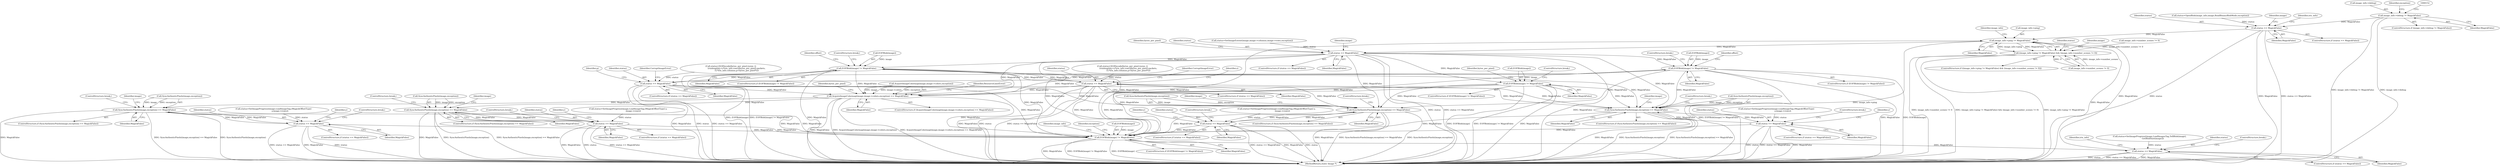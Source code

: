 digraph "0_ImageMagick_8f8959033e4e59418d6506b345829af1f7a71127@pointer" {
"1000146" [label="(Call,image_info->debug != MagickFalse)"];
"1000185" [label="(Call,status == MagickFalse)"];
"1000484" [label="(Call,image_info->ping != MagickFalse)"];
"1000483" [label="(Call,(image_info->ping != MagickFalse) && (image_info->number_scenes != 0))"];
"1000521" [label="(Call,status == MagickFalse)"];
"1000674" [label="(Call,EOFBlob(image) != MagickFalse)"];
"1001515" [label="(Call,SyncAuthenticPixels(image,exception) == MagickFalse)"];
"1001542" [label="(Call,status == MagickFalse)"];
"1001946" [label="(Call,EOFBlob(image) != MagickFalse)"];
"1002027" [label="(Call,status == MagickFalse)"];
"1001658" [label="(Call,SyncAuthenticPixels(image,exception) == MagickFalse)"];
"1001685" [label="(Call,status == MagickFalse)"];
"1001692" [label="(Call,AcquireImageColormap(image,image->colors,exception) == MagickFalse)"];
"1001797" [label="(Call,SyncAuthenticPixels(image,exception) == MagickFalse)"];
"1001824" [label="(Call,status == MagickFalse)"];
"1001905" [label="(Call,SyncAuthenticPixels(image,exception) == MagickFalse)"];
"1001932" [label="(Call,status == MagickFalse)"];
"1001091" [label="(Call,EOFBlob(image) != MagickFalse)"];
"1001138" [label="(Call,status == MagickFalse)"];
"1001242" [label="(Call,EOFBlob(image) != MagickFalse)"];
"1001289" [label="(Call,status == MagickFalse)"];
"1002030" [label="(ControlStructure,break;)"];
"1001952" [label="(Identifier,exception)"];
"1001667" [label="(Identifier,image)"];
"1001142" [label="(Identifier,CorruptImageError)"];
"1000673" [label="(ControlStructure,if (EOFBlob(image) != MagickFalse))"];
"1000185" [label="(Call,status == MagickFalse)"];
"1001291" [label="(Identifier,MagickFalse)"];
"1001520" [label="(ControlStructure,break;)"];
"1001825" [label="(Identifier,status)"];
"1001935" [label="(ControlStructure,break;)"];
"1001543" [label="(Identifier,status)"];
"1001802" [label="(ControlStructure,break;)"];
"1001691" [label="(ControlStructure,if (AcquireImageColormap(image,image->colors,exception) == MagickFalse))"];
"1001094" [label="(Identifier,MagickFalse)"];
"1000509" [label="(Call,status=SetImageExtent(image,image->columns,image->rows,exception))"];
"1000521" [label="(Call,status == MagickFalse)"];
"1001699" [label="(Identifier,MagickFalse)"];
"1000497" [label="(Identifier,image)"];
"1001692" [label="(Call,AcquireImageColormap(image,image->colors,exception) == MagickFalse)"];
"1001657" [label="(ControlStructure,if (SyncAuthenticPixels(image,exception) == MagickFalse))"];
"1001812" [label="(Call,status=SetImageProgress(image,LoadImageTag,(MagickOffsetType)\n                    y,image->rows))"];
"1001823" [label="(ControlStructure,if (status == MagickFalse))"];
"1001109" [label="(Call,status=SGIDecode(bytes_per_pixel,(ssize_t)\n                  (runlength[y+z*iris_info.rows]/bytes_per_pixel),packets,\n                  1L*iris_info.columns,p+bytes_per_pixel*z))"];
"1000186" [label="(Identifier,status)"];
"1000177" [label="(Call,status=OpenBlob(image_info,image,ReadBinaryBlobMode,exception))"];
"1001246" [label="(ControlStructure,break;)"];
"1002033" [label="(Identifier,iris_info)"];
"1001145" [label="(Identifier,p)"];
"1001243" [label="(Call,EOFBlob(image))"];
"1001090" [label="(ControlStructure,if (EOFBlob(image) != MagickFalse))"];
"1001904" [label="(ControlStructure,if (SyncAuthenticPixels(image,exception) == MagickFalse))"];
"1002017" [label="(Call,status=SetImageProgress(image,LoadImagesTag,TellBlob(image),\n          GetBlobSize(image)))"];
"1001932" [label="(Call,status == MagickFalse)"];
"1001960" [label="(Call,image_info->number_scenes != 0)"];
"1000482" [label="(ControlStructure,if ((image_info->ping != MagickFalse) && (image_info->number_scenes != 0)))"];
"1001806" [label="(Identifier,image)"];
"1000147" [label="(Call,image_info->debug)"];
"1001515" [label="(Call,SyncAuthenticPixels(image,exception) == MagickFalse)"];
"1001288" [label="(ControlStructure,if (status == MagickFalse))"];
"1001947" [label="(Call,EOFBlob(image))"];
"1000488" [label="(Identifier,MagickFalse)"];
"1001687" [label="(Identifier,MagickFalse)"];
"1001519" [label="(Identifier,MagickFalse)"];
"1001289" [label="(Call,status == MagickFalse)"];
"1001138" [label="(Call,status == MagickFalse)"];
"1000190" [label="(Identifier,image)"];
"1001949" [label="(Identifier,MagickFalse)"];
"1001663" [label="(ControlStructure,break;)"];
"1000523" [label="(Identifier,MagickFalse)"];
"1000526" [label="(Identifier,image)"];
"1001688" [label="(ControlStructure,break;)"];
"1000681" [label="(Identifier,bytes_per_pixel)"];
"1001826" [label="(Identifier,MagickFalse)"];
"1001909" [label="(Identifier,MagickFalse)"];
"1001092" [label="(Call,EOFBlob(image))"];
"1000491" [label="(Identifier,image_info)"];
"1002043" [label="(MethodReturn,static Image *)"];
"1001684" [label="(ControlStructure,if (status == MagickFalse))"];
"1000510" [label="(Identifier,status)"];
"1000162" [label="(Identifier,exception)"];
"1000187" [label="(Identifier,MagickFalse)"];
"1001290" [label="(Identifier,status)"];
"1001658" [label="(Call,SyncAuthenticPixels(image,exception) == MagickFalse)"];
"1002026" [label="(ControlStructure,if (status == MagickFalse))"];
"1001798" [label="(Call,SyncAuthenticPixels(image,exception))"];
"1000150" [label="(Identifier,MagickFalse)"];
"1001673" [label="(Call,status=SetImageProgress(image,LoadImageTag,(MagickOffsetType) y,\n                  image->rows))"];
"1000199" [label="(Identifier,iris_info)"];
"1000146" [label="(Call,image_info->debug != MagickFalse)"];
"1001559" [label="(Identifier,y)"];
"1001701" [label="(Identifier,ResourceLimitError)"];
"1001906" [label="(Call,SyncAuthenticPixels(image,exception))"];
"1001530" [label="(Call,status=SetImageProgress(image,LoadImageTag,(MagickOffsetType)\n                    y,image->rows))"];
"1001686" [label="(Identifier,status)"];
"1000677" [label="(Identifier,MagickFalse)"];
"1000675" [label="(Call,EOFBlob(image))"];
"1002027" [label="(Call,status == MagickFalse)"];
"1001248" [label="(Identifier,offset)"];
"1000678" [label="(ControlStructure,break;)"];
"1001797" [label="(Call,SyncAuthenticPixels(image,exception) == MagickFalse)"];
"1001914" [label="(Identifier,image)"];
"1001544" [label="(Identifier,MagickFalse)"];
"1002029" [label="(Identifier,MagickFalse)"];
"1001137" [label="(ControlStructure,if (status == MagickFalse))"];
"1000485" [label="(Call,image_info->ping)"];
"1001514" [label="(ControlStructure,if (SyncAuthenticPixels(image,exception) == MagickFalse))"];
"1001095" [label="(ControlStructure,break;)"];
"1000520" [label="(ControlStructure,if (status == MagickFalse))"];
"1001541" [label="(ControlStructure,if (status == MagickFalse))"];
"1001796" [label="(ControlStructure,if (SyncAuthenticPixels(image,exception) == MagickFalse))"];
"1000145" [label="(ControlStructure,if (image_info->debug != MagickFalse))"];
"1001931" [label="(ControlStructure,if (status == MagickFalse))"];
"1001245" [label="(Identifier,MagickFalse)"];
"1000674" [label="(Call,EOFBlob(image) != MagickFalse)"];
"1001260" [label="(Call,status=SGIDecode(bytes_per_pixel,(ssize_t)\n                  (runlength[y+z*iris_info.rows]/bytes_per_pixel),packets,\n                  1L*iris_info.columns,p+bytes_per_pixel*z))"];
"1001824" [label="(Call,status == MagickFalse)"];
"1001139" [label="(Identifier,status)"];
"1001905" [label="(Call,SyncAuthenticPixels(image,exception) == MagickFalse)"];
"1001685" [label="(Call,status == MagickFalse)"];
"1001241" [label="(ControlStructure,if (EOFBlob(image) != MagickFalse))"];
"1001662" [label="(Identifier,MagickFalse)"];
"1001242" [label="(Call,EOFBlob(image) != MagickFalse)"];
"1001705" [label="(Identifier,bytes_per_pixel)"];
"1001933" [label="(Identifier,status)"];
"1001946" [label="(Call,EOFBlob(image) != MagickFalse)"];
"1001945" [label="(ControlStructure,if (EOFBlob(image) != MagickFalse))"];
"1001542" [label="(Call,status == MagickFalse)"];
"1002028" [label="(Identifier,status)"];
"1000528" [label="(Identifier,bytes_per_pixel)"];
"1001962" [label="(Identifier,image_info)"];
"1001091" [label="(Call,EOFBlob(image) != MagickFalse)"];
"1000489" [label="(Call,image_info->number_scenes != 0)"];
"1001097" [label="(Identifier,offset)"];
"1000483" [label="(Call,(image_info->ping != MagickFalse) && (image_info->number_scenes != 0))"];
"1000522" [label="(Identifier,status)"];
"1001841" [label="(Identifier,y)"];
"1001293" [label="(Identifier,CorruptImageError)"];
"1001920" [label="(Call,status=SetImageProgress(image,LoadImageTag,(MagickOffsetType) y,\n                image->rows))"];
"1001659" [label="(Call,SyncAuthenticPixels(image,exception))"];
"1001910" [label="(ControlStructure,break;)"];
"1001545" [label="(ControlStructure,break;)"];
"1001934" [label="(Identifier,MagickFalse)"];
"1001693" [label="(Call,AcquireImageColormap(image,image->colors,exception))"];
"1001827" [label="(ControlStructure,break;)"];
"1001189" [label="(Identifier,z)"];
"1001140" [label="(Identifier,MagickFalse)"];
"1001516" [label="(Call,SyncAuthenticPixels(image,exception))"];
"1001524" [label="(Identifier,image)"];
"1001378" [label="(Identifier,y)"];
"1000184" [label="(ControlStructure,if (status == MagickFalse))"];
"1001801" [label="(Identifier,MagickFalse)"];
"1001720" [label="(Identifier,y)"];
"1000484" [label="(Call,image_info->ping != MagickFalse)"];
"1000146" -> "1000145"  [label="AST: "];
"1000146" -> "1000150"  [label="CFG: "];
"1000147" -> "1000146"  [label="AST: "];
"1000150" -> "1000146"  [label="AST: "];
"1000152" -> "1000146"  [label="CFG: "];
"1000162" -> "1000146"  [label="CFG: "];
"1000146" -> "1002043"  [label="DDG: image_info->debug != MagickFalse"];
"1000146" -> "1002043"  [label="DDG: image_info->debug"];
"1000146" -> "1000185"  [label="DDG: MagickFalse"];
"1000185" -> "1000184"  [label="AST: "];
"1000185" -> "1000187"  [label="CFG: "];
"1000186" -> "1000185"  [label="AST: "];
"1000187" -> "1000185"  [label="AST: "];
"1000190" -> "1000185"  [label="CFG: "];
"1000199" -> "1000185"  [label="CFG: "];
"1000185" -> "1002043"  [label="DDG: status"];
"1000185" -> "1002043"  [label="DDG: MagickFalse"];
"1000185" -> "1002043"  [label="DDG: status == MagickFalse"];
"1000177" -> "1000185"  [label="DDG: status"];
"1000185" -> "1000484"  [label="DDG: MagickFalse"];
"1000484" -> "1000483"  [label="AST: "];
"1000484" -> "1000488"  [label="CFG: "];
"1000485" -> "1000484"  [label="AST: "];
"1000488" -> "1000484"  [label="AST: "];
"1000491" -> "1000484"  [label="CFG: "];
"1000483" -> "1000484"  [label="CFG: "];
"1000484" -> "1002043"  [label="DDG: MagickFalse"];
"1000484" -> "1002043"  [label="DDG: image_info->ping"];
"1000484" -> "1000483"  [label="DDG: image_info->ping"];
"1000484" -> "1000483"  [label="DDG: MagickFalse"];
"1001946" -> "1000484"  [label="DDG: MagickFalse"];
"1002027" -> "1000484"  [label="DDG: MagickFalse"];
"1000484" -> "1000521"  [label="DDG: MagickFalse"];
"1000483" -> "1000482"  [label="AST: "];
"1000483" -> "1000489"  [label="CFG: "];
"1000489" -> "1000483"  [label="AST: "];
"1000497" -> "1000483"  [label="CFG: "];
"1000510" -> "1000483"  [label="CFG: "];
"1000483" -> "1002043"  [label="DDG: image_info->number_scenes != 0"];
"1000483" -> "1002043"  [label="DDG: (image_info->ping != MagickFalse) && (image_info->number_scenes != 0)"];
"1000483" -> "1002043"  [label="DDG: image_info->ping != MagickFalse"];
"1000489" -> "1000483"  [label="DDG: image_info->number_scenes"];
"1000489" -> "1000483"  [label="DDG: 0"];
"1001960" -> "1000483"  [label="DDG: image_info->number_scenes != 0"];
"1000521" -> "1000520"  [label="AST: "];
"1000521" -> "1000523"  [label="CFG: "];
"1000522" -> "1000521"  [label="AST: "];
"1000523" -> "1000521"  [label="AST: "];
"1000526" -> "1000521"  [label="CFG: "];
"1000528" -> "1000521"  [label="CFG: "];
"1000521" -> "1002043"  [label="DDG: status"];
"1000521" -> "1002043"  [label="DDG: status == MagickFalse"];
"1000521" -> "1002043"  [label="DDG: MagickFalse"];
"1000509" -> "1000521"  [label="DDG: status"];
"1000521" -> "1000674"  [label="DDG: MagickFalse"];
"1000521" -> "1001091"  [label="DDG: MagickFalse"];
"1000521" -> "1001242"  [label="DDG: MagickFalse"];
"1000521" -> "1001515"  [label="DDG: MagickFalse"];
"1000521" -> "1001658"  [label="DDG: MagickFalse"];
"1000521" -> "1001692"  [label="DDG: MagickFalse"];
"1000521" -> "1001946"  [label="DDG: MagickFalse"];
"1000674" -> "1000673"  [label="AST: "];
"1000674" -> "1000677"  [label="CFG: "];
"1000675" -> "1000674"  [label="AST: "];
"1000677" -> "1000674"  [label="AST: "];
"1000678" -> "1000674"  [label="CFG: "];
"1000681" -> "1000674"  [label="CFG: "];
"1000674" -> "1002043"  [label="DDG: MagickFalse"];
"1000674" -> "1002043"  [label="DDG: EOFBlob(image)"];
"1000674" -> "1002043"  [label="DDG: EOFBlob(image) != MagickFalse"];
"1000675" -> "1000674"  [label="DDG: image"];
"1000674" -> "1001515"  [label="DDG: MagickFalse"];
"1000674" -> "1001658"  [label="DDG: MagickFalse"];
"1000674" -> "1001692"  [label="DDG: MagickFalse"];
"1000674" -> "1001946"  [label="DDG: MagickFalse"];
"1001515" -> "1001514"  [label="AST: "];
"1001515" -> "1001519"  [label="CFG: "];
"1001516" -> "1001515"  [label="AST: "];
"1001519" -> "1001515"  [label="AST: "];
"1001520" -> "1001515"  [label="CFG: "];
"1001524" -> "1001515"  [label="CFG: "];
"1001515" -> "1002043"  [label="DDG: MagickFalse"];
"1001515" -> "1002043"  [label="DDG: SyncAuthenticPixels(image,exception)"];
"1001515" -> "1002043"  [label="DDG: SyncAuthenticPixels(image,exception) == MagickFalse"];
"1001516" -> "1001515"  [label="DDG: image"];
"1001516" -> "1001515"  [label="DDG: exception"];
"1001542" -> "1001515"  [label="DDG: MagickFalse"];
"1001138" -> "1001515"  [label="DDG: MagickFalse"];
"1001091" -> "1001515"  [label="DDG: MagickFalse"];
"1001242" -> "1001515"  [label="DDG: MagickFalse"];
"1001289" -> "1001515"  [label="DDG: MagickFalse"];
"1001515" -> "1001542"  [label="DDG: MagickFalse"];
"1001515" -> "1001946"  [label="DDG: MagickFalse"];
"1001542" -> "1001541"  [label="AST: "];
"1001542" -> "1001544"  [label="CFG: "];
"1001543" -> "1001542"  [label="AST: "];
"1001544" -> "1001542"  [label="AST: "];
"1001545" -> "1001542"  [label="CFG: "];
"1001378" -> "1001542"  [label="CFG: "];
"1001542" -> "1002043"  [label="DDG: MagickFalse"];
"1001542" -> "1002043"  [label="DDG: status"];
"1001542" -> "1002043"  [label="DDG: status == MagickFalse"];
"1001530" -> "1001542"  [label="DDG: status"];
"1001542" -> "1001946"  [label="DDG: MagickFalse"];
"1001946" -> "1001945"  [label="AST: "];
"1001946" -> "1001949"  [label="CFG: "];
"1001947" -> "1001946"  [label="AST: "];
"1001949" -> "1001946"  [label="AST: "];
"1001952" -> "1001946"  [label="CFG: "];
"1001962" -> "1001946"  [label="CFG: "];
"1001946" -> "1002043"  [label="DDG: MagickFalse"];
"1001946" -> "1002043"  [label="DDG: EOFBlob(image) != MagickFalse"];
"1001946" -> "1002043"  [label="DDG: EOFBlob(image)"];
"1001947" -> "1001946"  [label="DDG: image"];
"1001138" -> "1001946"  [label="DDG: MagickFalse"];
"1001091" -> "1001946"  [label="DDG: MagickFalse"];
"1001824" -> "1001946"  [label="DDG: MagickFalse"];
"1001289" -> "1001946"  [label="DDG: MagickFalse"];
"1001692" -> "1001946"  [label="DDG: MagickFalse"];
"1001797" -> "1001946"  [label="DDG: MagickFalse"];
"1001932" -> "1001946"  [label="DDG: MagickFalse"];
"1001905" -> "1001946"  [label="DDG: MagickFalse"];
"1001658" -> "1001946"  [label="DDG: MagickFalse"];
"1001242" -> "1001946"  [label="DDG: MagickFalse"];
"1001685" -> "1001946"  [label="DDG: MagickFalse"];
"1001946" -> "1002027"  [label="DDG: MagickFalse"];
"1002027" -> "1002026"  [label="AST: "];
"1002027" -> "1002029"  [label="CFG: "];
"1002028" -> "1002027"  [label="AST: "];
"1002029" -> "1002027"  [label="AST: "];
"1002033" -> "1002027"  [label="CFG: "];
"1002030" -> "1002027"  [label="CFG: "];
"1002027" -> "1002043"  [label="DDG: MagickFalse"];
"1002027" -> "1002043"  [label="DDG: status"];
"1002027" -> "1002043"  [label="DDG: status == MagickFalse"];
"1002017" -> "1002027"  [label="DDG: status"];
"1001658" -> "1001657"  [label="AST: "];
"1001658" -> "1001662"  [label="CFG: "];
"1001659" -> "1001658"  [label="AST: "];
"1001662" -> "1001658"  [label="AST: "];
"1001663" -> "1001658"  [label="CFG: "];
"1001667" -> "1001658"  [label="CFG: "];
"1001658" -> "1002043"  [label="DDG: MagickFalse"];
"1001658" -> "1002043"  [label="DDG: SyncAuthenticPixels(image,exception) == MagickFalse"];
"1001658" -> "1002043"  [label="DDG: SyncAuthenticPixels(image,exception)"];
"1001659" -> "1001658"  [label="DDG: image"];
"1001659" -> "1001658"  [label="DDG: exception"];
"1001138" -> "1001658"  [label="DDG: MagickFalse"];
"1001091" -> "1001658"  [label="DDG: MagickFalse"];
"1001289" -> "1001658"  [label="DDG: MagickFalse"];
"1001242" -> "1001658"  [label="DDG: MagickFalse"];
"1001685" -> "1001658"  [label="DDG: MagickFalse"];
"1001658" -> "1001685"  [label="DDG: MagickFalse"];
"1001685" -> "1001684"  [label="AST: "];
"1001685" -> "1001687"  [label="CFG: "];
"1001686" -> "1001685"  [label="AST: "];
"1001687" -> "1001685"  [label="AST: "];
"1001688" -> "1001685"  [label="CFG: "];
"1001559" -> "1001685"  [label="CFG: "];
"1001685" -> "1002043"  [label="DDG: status"];
"1001685" -> "1002043"  [label="DDG: status == MagickFalse"];
"1001685" -> "1002043"  [label="DDG: MagickFalse"];
"1001673" -> "1001685"  [label="DDG: status"];
"1001692" -> "1001691"  [label="AST: "];
"1001692" -> "1001699"  [label="CFG: "];
"1001693" -> "1001692"  [label="AST: "];
"1001699" -> "1001692"  [label="AST: "];
"1001701" -> "1001692"  [label="CFG: "];
"1001705" -> "1001692"  [label="CFG: "];
"1001692" -> "1002043"  [label="DDG: MagickFalse"];
"1001692" -> "1002043"  [label="DDG: AcquireImageColormap(image,image->colors,exception)"];
"1001692" -> "1002043"  [label="DDG: AcquireImageColormap(image,image->colors,exception) == MagickFalse"];
"1001693" -> "1001692"  [label="DDG: image"];
"1001693" -> "1001692"  [label="DDG: image->colors"];
"1001693" -> "1001692"  [label="DDG: exception"];
"1001138" -> "1001692"  [label="DDG: MagickFalse"];
"1001091" -> "1001692"  [label="DDG: MagickFalse"];
"1001242" -> "1001692"  [label="DDG: MagickFalse"];
"1001289" -> "1001692"  [label="DDG: MagickFalse"];
"1001692" -> "1001797"  [label="DDG: MagickFalse"];
"1001692" -> "1001905"  [label="DDG: MagickFalse"];
"1001797" -> "1001796"  [label="AST: "];
"1001797" -> "1001801"  [label="CFG: "];
"1001798" -> "1001797"  [label="AST: "];
"1001801" -> "1001797"  [label="AST: "];
"1001802" -> "1001797"  [label="CFG: "];
"1001806" -> "1001797"  [label="CFG: "];
"1001797" -> "1002043"  [label="DDG: MagickFalse"];
"1001797" -> "1002043"  [label="DDG: SyncAuthenticPixels(image,exception) == MagickFalse"];
"1001797" -> "1002043"  [label="DDG: SyncAuthenticPixels(image,exception)"];
"1001798" -> "1001797"  [label="DDG: image"];
"1001798" -> "1001797"  [label="DDG: exception"];
"1001824" -> "1001797"  [label="DDG: MagickFalse"];
"1001797" -> "1001824"  [label="DDG: MagickFalse"];
"1001824" -> "1001823"  [label="AST: "];
"1001824" -> "1001826"  [label="CFG: "];
"1001825" -> "1001824"  [label="AST: "];
"1001826" -> "1001824"  [label="AST: "];
"1001827" -> "1001824"  [label="CFG: "];
"1001720" -> "1001824"  [label="CFG: "];
"1001824" -> "1002043"  [label="DDG: status"];
"1001824" -> "1002043"  [label="DDG: status == MagickFalse"];
"1001824" -> "1002043"  [label="DDG: MagickFalse"];
"1001812" -> "1001824"  [label="DDG: status"];
"1001905" -> "1001904"  [label="AST: "];
"1001905" -> "1001909"  [label="CFG: "];
"1001906" -> "1001905"  [label="AST: "];
"1001909" -> "1001905"  [label="AST: "];
"1001910" -> "1001905"  [label="CFG: "];
"1001914" -> "1001905"  [label="CFG: "];
"1001905" -> "1002043"  [label="DDG: SyncAuthenticPixels(image,exception) == MagickFalse"];
"1001905" -> "1002043"  [label="DDG: MagickFalse"];
"1001905" -> "1002043"  [label="DDG: SyncAuthenticPixels(image,exception)"];
"1001906" -> "1001905"  [label="DDG: image"];
"1001906" -> "1001905"  [label="DDG: exception"];
"1001932" -> "1001905"  [label="DDG: MagickFalse"];
"1001905" -> "1001932"  [label="DDG: MagickFalse"];
"1001932" -> "1001931"  [label="AST: "];
"1001932" -> "1001934"  [label="CFG: "];
"1001933" -> "1001932"  [label="AST: "];
"1001934" -> "1001932"  [label="AST: "];
"1001935" -> "1001932"  [label="CFG: "];
"1001841" -> "1001932"  [label="CFG: "];
"1001932" -> "1002043"  [label="DDG: MagickFalse"];
"1001932" -> "1002043"  [label="DDG: status"];
"1001932" -> "1002043"  [label="DDG: status == MagickFalse"];
"1001920" -> "1001932"  [label="DDG: status"];
"1001091" -> "1001090"  [label="AST: "];
"1001091" -> "1001094"  [label="CFG: "];
"1001092" -> "1001091"  [label="AST: "];
"1001094" -> "1001091"  [label="AST: "];
"1001095" -> "1001091"  [label="CFG: "];
"1001097" -> "1001091"  [label="CFG: "];
"1001091" -> "1002043"  [label="DDG: EOFBlob(image) != MagickFalse"];
"1001091" -> "1002043"  [label="DDG: MagickFalse"];
"1001091" -> "1002043"  [label="DDG: EOFBlob(image)"];
"1001092" -> "1001091"  [label="DDG: image"];
"1001138" -> "1001091"  [label="DDG: MagickFalse"];
"1001091" -> "1001138"  [label="DDG: MagickFalse"];
"1001138" -> "1001137"  [label="AST: "];
"1001138" -> "1001140"  [label="CFG: "];
"1001139" -> "1001138"  [label="AST: "];
"1001140" -> "1001138"  [label="AST: "];
"1001142" -> "1001138"  [label="CFG: "];
"1001145" -> "1001138"  [label="CFG: "];
"1001138" -> "1002043"  [label="DDG: MagickFalse"];
"1001138" -> "1002043"  [label="DDG: status"];
"1001138" -> "1002043"  [label="DDG: status == MagickFalse"];
"1001109" -> "1001138"  [label="DDG: status"];
"1001242" -> "1001241"  [label="AST: "];
"1001242" -> "1001245"  [label="CFG: "];
"1001243" -> "1001242"  [label="AST: "];
"1001245" -> "1001242"  [label="AST: "];
"1001246" -> "1001242"  [label="CFG: "];
"1001248" -> "1001242"  [label="CFG: "];
"1001242" -> "1002043"  [label="DDG: EOFBlob(image)"];
"1001242" -> "1002043"  [label="DDG: EOFBlob(image) != MagickFalse"];
"1001242" -> "1002043"  [label="DDG: MagickFalse"];
"1001243" -> "1001242"  [label="DDG: image"];
"1001289" -> "1001242"  [label="DDG: MagickFalse"];
"1001242" -> "1001289"  [label="DDG: MagickFalse"];
"1001289" -> "1001288"  [label="AST: "];
"1001289" -> "1001291"  [label="CFG: "];
"1001290" -> "1001289"  [label="AST: "];
"1001291" -> "1001289"  [label="AST: "];
"1001293" -> "1001289"  [label="CFG: "];
"1001189" -> "1001289"  [label="CFG: "];
"1001289" -> "1002043"  [label="DDG: status"];
"1001289" -> "1002043"  [label="DDG: status == MagickFalse"];
"1001289" -> "1002043"  [label="DDG: MagickFalse"];
"1001260" -> "1001289"  [label="DDG: status"];
}

